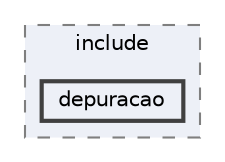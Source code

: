 digraph "becommons/include/depuracao"
{
 // LATEX_PDF_SIZE
  bgcolor="transparent";
  edge [fontname=Helvetica,fontsize=10,labelfontname=Helvetica,labelfontsize=10];
  node [fontname=Helvetica,fontsize=10,shape=box,height=0.2,width=0.4];
  compound=true
  subgraph clusterdir_9a744b5567c265deacf566b467d8af59 {
    graph [ bgcolor="#edf0f7", pencolor="grey50", label="include", fontname=Helvetica,fontsize=10 style="filled,dashed", URL="dir_9a744b5567c265deacf566b467d8af59.html",tooltip=""]
  dir_93f6fb17ca1aefce61f3d661bd348831 [label="depuracao", fillcolor="#edf0f7", color="grey25", style="filled,bold", URL="dir_93f6fb17ca1aefce61f3d661bd348831.html",tooltip=""];
  }
}
